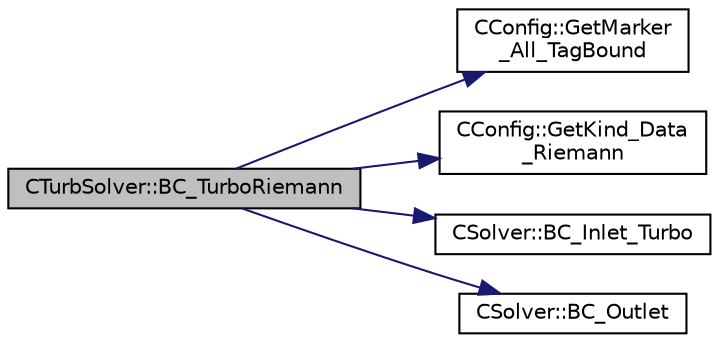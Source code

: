 digraph "CTurbSolver::BC_TurboRiemann"
{
  edge [fontname="Helvetica",fontsize="10",labelfontname="Helvetica",labelfontsize="10"];
  node [fontname="Helvetica",fontsize="10",shape=record];
  rankdir="LR";
  Node89 [label="CTurbSolver::BC_TurboRiemann",height=0.2,width=0.4,color="black", fillcolor="grey75", style="filled", fontcolor="black"];
  Node89 -> Node90 [color="midnightblue",fontsize="10",style="solid",fontname="Helvetica"];
  Node90 [label="CConfig::GetMarker\l_All_TagBound",height=0.2,width=0.4,color="black", fillcolor="white", style="filled",URL="$class_c_config.html#a967e969a3beb24bb6e57d7036af003be",tooltip="Get the index of the surface defined in the geometry file. "];
  Node89 -> Node91 [color="midnightblue",fontsize="10",style="solid",fontname="Helvetica"];
  Node91 [label="CConfig::GetKind_Data\l_Riemann",height=0.2,width=0.4,color="black", fillcolor="white", style="filled",URL="$class_c_config.html#a2da60a55b89307f3a0cc98aad0d84581",tooltip="Get Kind Data of Riemann boundary. "];
  Node89 -> Node92 [color="midnightblue",fontsize="10",style="solid",fontname="Helvetica"];
  Node92 [label="CSolver::BC_Inlet_Turbo",height=0.2,width=0.4,color="black", fillcolor="white", style="filled",URL="$class_c_solver.html#aea990578809a6729adc89b084a98373d",tooltip="A virtual member. "];
  Node89 -> Node93 [color="midnightblue",fontsize="10",style="solid",fontname="Helvetica"];
  Node93 [label="CSolver::BC_Outlet",height=0.2,width=0.4,color="black", fillcolor="white", style="filled",URL="$class_c_solver.html#af7104d67424dc739db4f89207cf2229d",tooltip="A virtual member. "];
}

